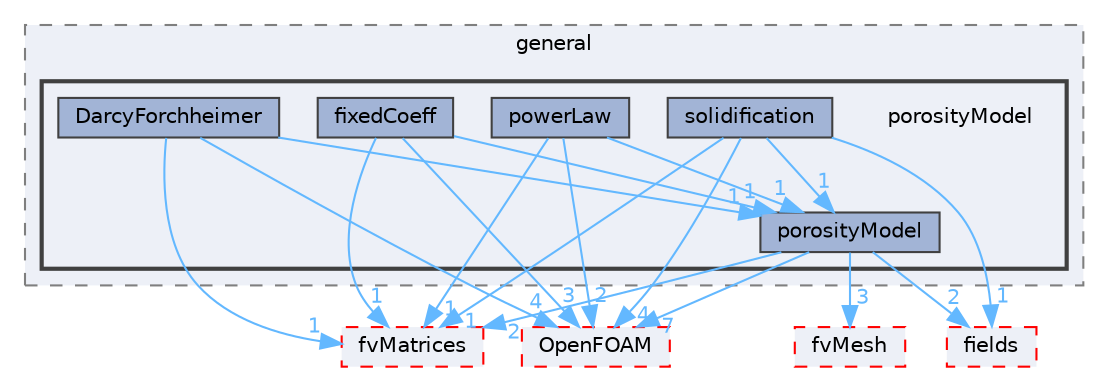 digraph "src/finiteVolume/cfdTools/general/porosityModel"
{
 // LATEX_PDF_SIZE
  bgcolor="transparent";
  edge [fontname=Helvetica,fontsize=10,labelfontname=Helvetica,labelfontsize=10];
  node [fontname=Helvetica,fontsize=10,shape=box,height=0.2,width=0.4];
  compound=true
  subgraph clusterdir_c5259e3096ae0265e0b8b287024f0a94 {
    graph [ bgcolor="#edf0f7", pencolor="grey50", label="general", fontname=Helvetica,fontsize=10 style="filled,dashed", URL="dir_c5259e3096ae0265e0b8b287024f0a94.html",tooltip=""]
  subgraph clusterdir_7f71c2789b87b2ecdc8be24284257b05 {
    graph [ bgcolor="#edf0f7", pencolor="grey25", label="", fontname=Helvetica,fontsize=10 style="filled,bold", URL="dir_7f71c2789b87b2ecdc8be24284257b05.html",tooltip=""]
    dir_7f71c2789b87b2ecdc8be24284257b05 [shape=plaintext, label="porosityModel"];
  dir_a24b5d4e1f7ef95850a56377206677b1 [label="DarcyForchheimer", fillcolor="#a2b4d6", color="grey25", style="filled", URL="dir_a24b5d4e1f7ef95850a56377206677b1.html",tooltip=""];
  dir_c3f13a63c6fddcdcee8ba93ceca41009 [label="fixedCoeff", fillcolor="#a2b4d6", color="grey25", style="filled", URL="dir_c3f13a63c6fddcdcee8ba93ceca41009.html",tooltip=""];
  dir_5a8452d5c878e691b4ad8657f7c472aa [label="porosityModel", fillcolor="#a2b4d6", color="grey25", style="filled", URL="dir_5a8452d5c878e691b4ad8657f7c472aa.html",tooltip=""];
  dir_9ce402510200786da9b15d58c19dede8 [label="powerLaw", fillcolor="#a2b4d6", color="grey25", style="filled", URL="dir_9ce402510200786da9b15d58c19dede8.html",tooltip=""];
  dir_4452f0fe59de9f811b4cca0c12cc1d2f [label="solidification", fillcolor="#a2b4d6", color="grey25", style="filled", URL="dir_4452f0fe59de9f811b4cca0c12cc1d2f.html",tooltip=""];
  }
  }
  dir_5d57e3901430bcc99a7ddac11a899224 [label="fvMatrices", fillcolor="#edf0f7", color="red", style="filled,dashed", URL="dir_5d57e3901430bcc99a7ddac11a899224.html",tooltip=""];
  dir_c5473ff19b20e6ec4dfe5c310b3778a8 [label="OpenFOAM", fillcolor="#edf0f7", color="red", style="filled,dashed", URL="dir_c5473ff19b20e6ec4dfe5c310b3778a8.html",tooltip=""];
  dir_c382fa095c9c33d8673c0dd60aaef275 [label="fvMesh", fillcolor="#edf0f7", color="red", style="filled,dashed", URL="dir_c382fa095c9c33d8673c0dd60aaef275.html",tooltip=""];
  dir_25ab4a83a983f7bb7a38b7f63bb141b7 [label="fields", fillcolor="#edf0f7", color="red", style="filled,dashed", URL="dir_25ab4a83a983f7bb7a38b7f63bb141b7.html",tooltip=""];
  dir_a24b5d4e1f7ef95850a56377206677b1->dir_5a8452d5c878e691b4ad8657f7c472aa [headlabel="1", labeldistance=1.5 headhref="dir_000810_003006.html" href="dir_000810_003006.html" color="steelblue1" fontcolor="steelblue1"];
  dir_a24b5d4e1f7ef95850a56377206677b1->dir_5d57e3901430bcc99a7ddac11a899224 [headlabel="1", labeldistance=1.5 headhref="dir_000810_001542.html" href="dir_000810_001542.html" color="steelblue1" fontcolor="steelblue1"];
  dir_a24b5d4e1f7ef95850a56377206677b1->dir_c5473ff19b20e6ec4dfe5c310b3778a8 [headlabel="4", labeldistance=1.5 headhref="dir_000810_002695.html" href="dir_000810_002695.html" color="steelblue1" fontcolor="steelblue1"];
  dir_c3f13a63c6fddcdcee8ba93ceca41009->dir_5a8452d5c878e691b4ad8657f7c472aa [headlabel="1", labeldistance=1.5 headhref="dir_001399_003006.html" href="dir_001399_003006.html" color="steelblue1" fontcolor="steelblue1"];
  dir_c3f13a63c6fddcdcee8ba93ceca41009->dir_5d57e3901430bcc99a7ddac11a899224 [headlabel="1", labeldistance=1.5 headhref="dir_001399_001542.html" href="dir_001399_001542.html" color="steelblue1" fontcolor="steelblue1"];
  dir_c3f13a63c6fddcdcee8ba93ceca41009->dir_c5473ff19b20e6ec4dfe5c310b3778a8 [headlabel="3", labeldistance=1.5 headhref="dir_001399_002695.html" href="dir_001399_002695.html" color="steelblue1" fontcolor="steelblue1"];
  dir_5a8452d5c878e691b4ad8657f7c472aa->dir_25ab4a83a983f7bb7a38b7f63bb141b7 [headlabel="2", labeldistance=1.5 headhref="dir_003006_001332.html" href="dir_003006_001332.html" color="steelblue1" fontcolor="steelblue1"];
  dir_5a8452d5c878e691b4ad8657f7c472aa->dir_5d57e3901430bcc99a7ddac11a899224 [headlabel="2", labeldistance=1.5 headhref="dir_003006_001542.html" href="dir_003006_001542.html" color="steelblue1" fontcolor="steelblue1"];
  dir_5a8452d5c878e691b4ad8657f7c472aa->dir_c382fa095c9c33d8673c0dd60aaef275 [headlabel="3", labeldistance=1.5 headhref="dir_003006_001544.html" href="dir_003006_001544.html" color="steelblue1" fontcolor="steelblue1"];
  dir_5a8452d5c878e691b4ad8657f7c472aa->dir_c5473ff19b20e6ec4dfe5c310b3778a8 [headlabel="7", labeldistance=1.5 headhref="dir_003006_002695.html" href="dir_003006_002695.html" color="steelblue1" fontcolor="steelblue1"];
  dir_9ce402510200786da9b15d58c19dede8->dir_5a8452d5c878e691b4ad8657f7c472aa [headlabel="1", labeldistance=1.5 headhref="dir_003022_003006.html" href="dir_003022_003006.html" color="steelblue1" fontcolor="steelblue1"];
  dir_9ce402510200786da9b15d58c19dede8->dir_5d57e3901430bcc99a7ddac11a899224 [headlabel="1", labeldistance=1.5 headhref="dir_003022_001542.html" href="dir_003022_001542.html" color="steelblue1" fontcolor="steelblue1"];
  dir_9ce402510200786da9b15d58c19dede8->dir_c5473ff19b20e6ec4dfe5c310b3778a8 [headlabel="2", labeldistance=1.5 headhref="dir_003022_002695.html" href="dir_003022_002695.html" color="steelblue1" fontcolor="steelblue1"];
  dir_4452f0fe59de9f811b4cca0c12cc1d2f->dir_25ab4a83a983f7bb7a38b7f63bb141b7 [headlabel="1", labeldistance=1.5 headhref="dir_003632_001332.html" href="dir_003632_001332.html" color="steelblue1" fontcolor="steelblue1"];
  dir_4452f0fe59de9f811b4cca0c12cc1d2f->dir_5a8452d5c878e691b4ad8657f7c472aa [headlabel="1", labeldistance=1.5 headhref="dir_003632_003006.html" href="dir_003632_003006.html" color="steelblue1" fontcolor="steelblue1"];
  dir_4452f0fe59de9f811b4cca0c12cc1d2f->dir_5d57e3901430bcc99a7ddac11a899224 [headlabel="1", labeldistance=1.5 headhref="dir_003632_001542.html" href="dir_003632_001542.html" color="steelblue1" fontcolor="steelblue1"];
  dir_4452f0fe59de9f811b4cca0c12cc1d2f->dir_c5473ff19b20e6ec4dfe5c310b3778a8 [headlabel="4", labeldistance=1.5 headhref="dir_003632_002695.html" href="dir_003632_002695.html" color="steelblue1" fontcolor="steelblue1"];
}
